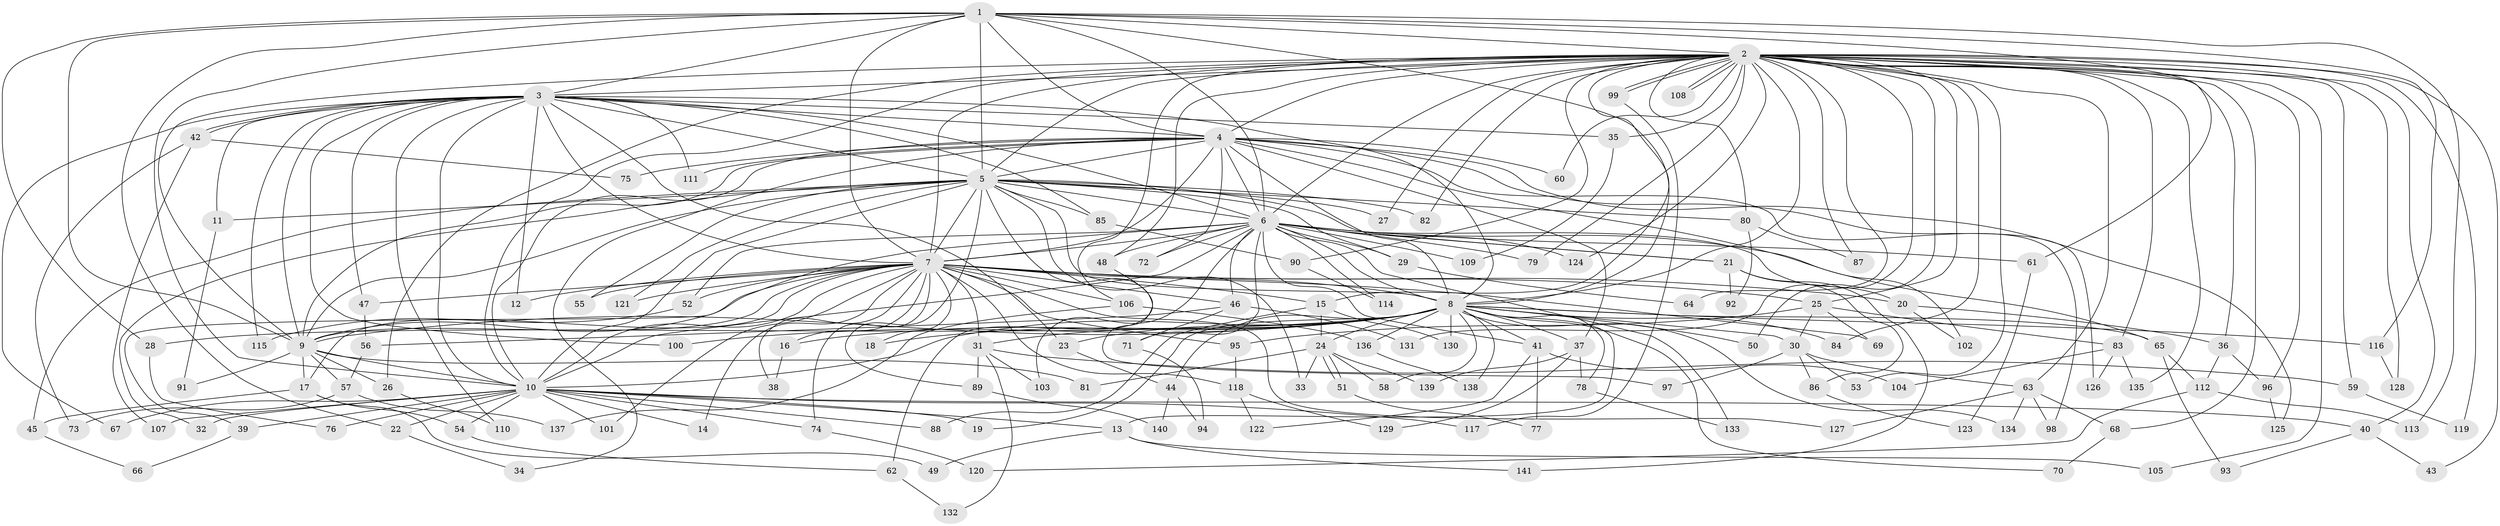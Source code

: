 // coarse degree distribution, {31: 0.017543859649122806, 12: 0.017543859649122806, 13: 0.05263157894736842, 11: 0.03508771929824561, 20: 0.017543859649122806, 19: 0.017543859649122806, 8: 0.03508771929824561, 10: 0.017543859649122806, 23: 0.017543859649122806, 2: 0.43859649122807015, 4: 0.07017543859649122, 6: 0.05263157894736842, 3: 0.15789473684210525, 7: 0.017543859649122806, 5: 0.03508771929824561}
// Generated by graph-tools (version 1.1) at 2025/49/03/04/25 22:49:31]
// undirected, 141 vertices, 307 edges
graph export_dot {
  node [color=gray90,style=filled];
  1;
  2;
  3;
  4;
  5;
  6;
  7;
  8;
  9;
  10;
  11;
  12;
  13;
  14;
  15;
  16;
  17;
  18;
  19;
  20;
  21;
  22;
  23;
  24;
  25;
  26;
  27;
  28;
  29;
  30;
  31;
  32;
  33;
  34;
  35;
  36;
  37;
  38;
  39;
  40;
  41;
  42;
  43;
  44;
  45;
  46;
  47;
  48;
  49;
  50;
  51;
  52;
  53;
  54;
  55;
  56;
  57;
  58;
  59;
  60;
  61;
  62;
  63;
  64;
  65;
  66;
  67;
  68;
  69;
  70;
  71;
  72;
  73;
  74;
  75;
  76;
  77;
  78;
  79;
  80;
  81;
  82;
  83;
  84;
  85;
  86;
  87;
  88;
  89;
  90;
  91;
  92;
  93;
  94;
  95;
  96;
  97;
  98;
  99;
  100;
  101;
  102;
  103;
  104;
  105;
  106;
  107;
  108;
  109;
  110;
  111;
  112;
  113;
  114;
  115;
  116;
  117;
  118;
  119;
  120;
  121;
  122;
  123;
  124;
  125;
  126;
  127;
  128;
  129;
  130;
  131;
  132;
  133;
  134;
  135;
  136;
  137;
  138;
  139;
  140;
  141;
  1 -- 2;
  1 -- 3;
  1 -- 4;
  1 -- 5;
  1 -- 6;
  1 -- 7;
  1 -- 8;
  1 -- 9;
  1 -- 10;
  1 -- 22;
  1 -- 28;
  1 -- 61;
  1 -- 113;
  1 -- 116;
  2 -- 3;
  2 -- 4;
  2 -- 5;
  2 -- 6;
  2 -- 7;
  2 -- 8;
  2 -- 9;
  2 -- 10;
  2 -- 15;
  2 -- 25;
  2 -- 26;
  2 -- 27;
  2 -- 35;
  2 -- 36;
  2 -- 40;
  2 -- 43;
  2 -- 48;
  2 -- 50;
  2 -- 53;
  2 -- 59;
  2 -- 60;
  2 -- 63;
  2 -- 64;
  2 -- 68;
  2 -- 79;
  2 -- 80;
  2 -- 82;
  2 -- 83;
  2 -- 84;
  2 -- 87;
  2 -- 90;
  2 -- 96;
  2 -- 99;
  2 -- 99;
  2 -- 105;
  2 -- 106;
  2 -- 108;
  2 -- 108;
  2 -- 119;
  2 -- 124;
  2 -- 128;
  2 -- 131;
  2 -- 135;
  3 -- 4;
  3 -- 5;
  3 -- 6;
  3 -- 7;
  3 -- 8;
  3 -- 9;
  3 -- 10;
  3 -- 11;
  3 -- 12;
  3 -- 23;
  3 -- 35;
  3 -- 42;
  3 -- 42;
  3 -- 47;
  3 -- 67;
  3 -- 85;
  3 -- 100;
  3 -- 110;
  3 -- 111;
  3 -- 115;
  4 -- 5;
  4 -- 6;
  4 -- 7;
  4 -- 8;
  4 -- 9;
  4 -- 10;
  4 -- 34;
  4 -- 37;
  4 -- 60;
  4 -- 72;
  4 -- 75;
  4 -- 98;
  4 -- 102;
  4 -- 111;
  4 -- 125;
  4 -- 126;
  5 -- 6;
  5 -- 7;
  5 -- 8;
  5 -- 9;
  5 -- 10;
  5 -- 11;
  5 -- 21;
  5 -- 27;
  5 -- 29;
  5 -- 32;
  5 -- 33;
  5 -- 45;
  5 -- 55;
  5 -- 80;
  5 -- 82;
  5 -- 85;
  5 -- 89;
  5 -- 97;
  5 -- 121;
  6 -- 7;
  6 -- 8;
  6 -- 9;
  6 -- 10;
  6 -- 20;
  6 -- 21;
  6 -- 29;
  6 -- 41;
  6 -- 46;
  6 -- 48;
  6 -- 52;
  6 -- 61;
  6 -- 65;
  6 -- 71;
  6 -- 72;
  6 -- 79;
  6 -- 103;
  6 -- 109;
  6 -- 114;
  6 -- 124;
  6 -- 133;
  7 -- 8;
  7 -- 9;
  7 -- 10;
  7 -- 12;
  7 -- 14;
  7 -- 15;
  7 -- 16;
  7 -- 17;
  7 -- 18;
  7 -- 20;
  7 -- 25;
  7 -- 31;
  7 -- 38;
  7 -- 39;
  7 -- 46;
  7 -- 47;
  7 -- 52;
  7 -- 55;
  7 -- 69;
  7 -- 74;
  7 -- 95;
  7 -- 101;
  7 -- 106;
  7 -- 118;
  7 -- 121;
  7 -- 127;
  8 -- 9;
  8 -- 10;
  8 -- 13;
  8 -- 16;
  8 -- 18;
  8 -- 19;
  8 -- 23;
  8 -- 24;
  8 -- 28;
  8 -- 30;
  8 -- 31;
  8 -- 37;
  8 -- 41;
  8 -- 44;
  8 -- 50;
  8 -- 58;
  8 -- 65;
  8 -- 70;
  8 -- 78;
  8 -- 84;
  8 -- 100;
  8 -- 116;
  8 -- 130;
  8 -- 134;
  8 -- 136;
  8 -- 138;
  9 -- 10;
  9 -- 17;
  9 -- 26;
  9 -- 57;
  9 -- 81;
  9 -- 91;
  10 -- 13;
  10 -- 14;
  10 -- 19;
  10 -- 22;
  10 -- 32;
  10 -- 39;
  10 -- 40;
  10 -- 54;
  10 -- 67;
  10 -- 74;
  10 -- 76;
  10 -- 88;
  10 -- 101;
  10 -- 107;
  10 -- 117;
  11 -- 91;
  13 -- 49;
  13 -- 105;
  13 -- 141;
  15 -- 24;
  15 -- 88;
  15 -- 130;
  16 -- 38;
  17 -- 45;
  17 -- 49;
  17 -- 54;
  20 -- 36;
  20 -- 102;
  21 -- 86;
  21 -- 92;
  21 -- 141;
  22 -- 34;
  23 -- 44;
  24 -- 33;
  24 -- 51;
  24 -- 51;
  24 -- 58;
  24 -- 81;
  24 -- 139;
  25 -- 30;
  25 -- 69;
  25 -- 83;
  25 -- 95;
  26 -- 110;
  28 -- 76;
  29 -- 64;
  30 -- 53;
  30 -- 63;
  30 -- 86;
  30 -- 97;
  31 -- 59;
  31 -- 89;
  31 -- 103;
  31 -- 132;
  35 -- 109;
  36 -- 96;
  36 -- 112;
  37 -- 78;
  37 -- 129;
  37 -- 139;
  39 -- 66;
  40 -- 43;
  40 -- 93;
  41 -- 77;
  41 -- 104;
  41 -- 122;
  42 -- 73;
  42 -- 75;
  42 -- 107;
  44 -- 94;
  44 -- 140;
  45 -- 66;
  46 -- 56;
  46 -- 71;
  46 -- 131;
  47 -- 56;
  48 -- 62;
  51 -- 77;
  52 -- 115;
  54 -- 62;
  56 -- 57;
  57 -- 73;
  57 -- 137;
  59 -- 119;
  61 -- 123;
  62 -- 132;
  63 -- 68;
  63 -- 98;
  63 -- 127;
  63 -- 134;
  65 -- 93;
  65 -- 112;
  68 -- 70;
  71 -- 94;
  74 -- 120;
  78 -- 133;
  80 -- 87;
  80 -- 92;
  83 -- 104;
  83 -- 126;
  83 -- 135;
  85 -- 90;
  86 -- 123;
  89 -- 140;
  90 -- 114;
  95 -- 118;
  96 -- 125;
  99 -- 117;
  106 -- 136;
  106 -- 137;
  112 -- 113;
  112 -- 120;
  116 -- 128;
  118 -- 122;
  118 -- 129;
  136 -- 138;
}
